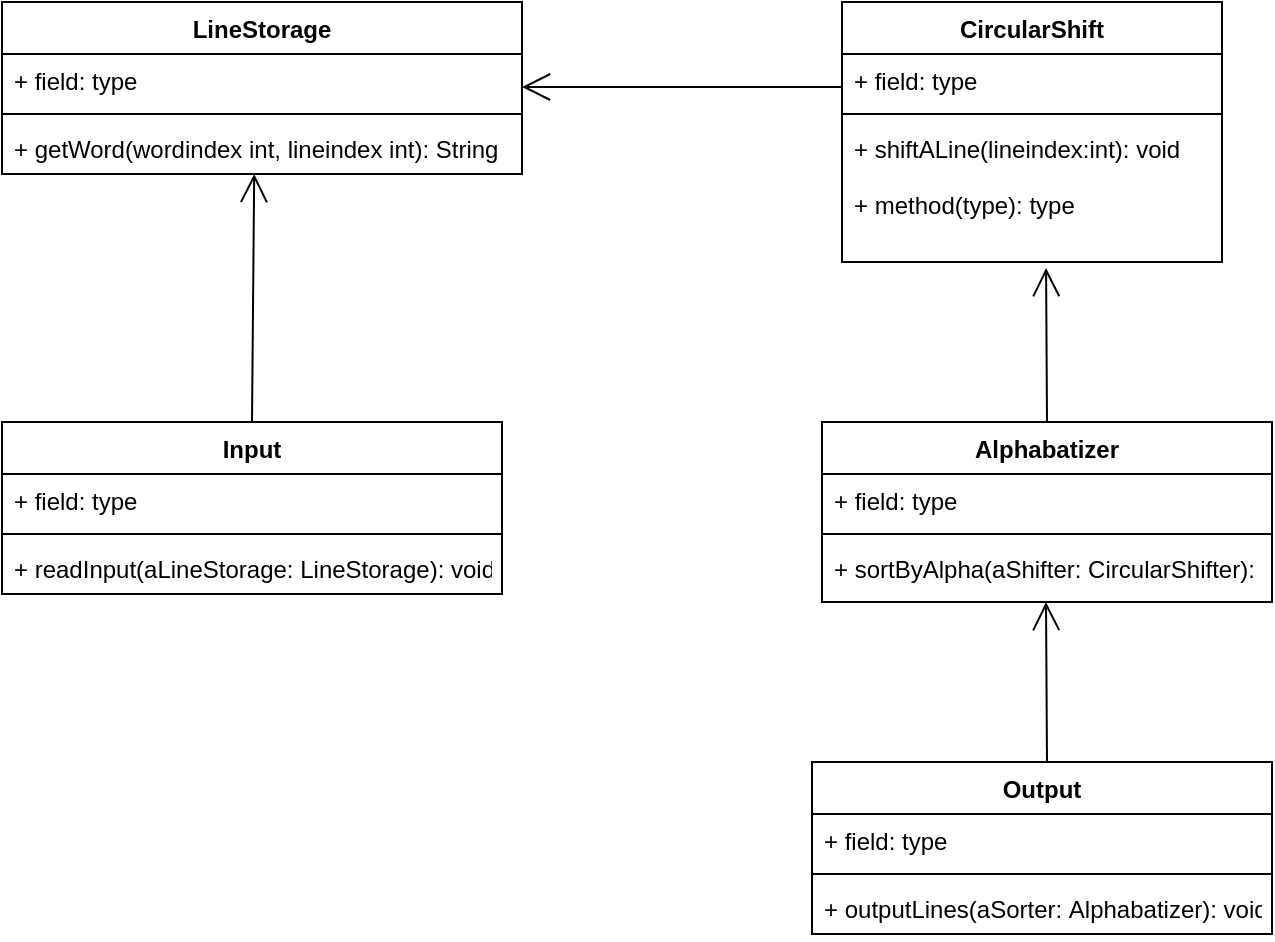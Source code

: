 <mxfile version="14.2.7" type="github">
  <diagram name="Page-1" id="e7e014a7-5840-1c2e-5031-d8a46d1fe8dd">
    <mxGraphModel dx="946" dy="613" grid="1" gridSize="10" guides="1" tooltips="1" connect="1" arrows="1" fold="1" page="1" pageScale="1" pageWidth="1169" pageHeight="826" background="#ffffff" math="0" shadow="0">
      <root>
        <mxCell id="0" />
        <mxCell id="1" parent="0" />
        <mxCell id="MH069joU9sxdx-oKLfro-41" value="LineStorage" style="swimlane;fontStyle=1;align=center;verticalAlign=top;childLayout=stackLayout;horizontal=1;startSize=26;horizontalStack=0;resizeParent=1;resizeParentMax=0;resizeLast=0;collapsible=1;marginBottom=0;" vertex="1" parent="1">
          <mxGeometry x="280" y="200" width="260" height="86" as="geometry" />
        </mxCell>
        <mxCell id="MH069joU9sxdx-oKLfro-42" value="+ field: type" style="text;strokeColor=none;fillColor=none;align=left;verticalAlign=top;spacingLeft=4;spacingRight=4;overflow=hidden;rotatable=0;points=[[0,0.5],[1,0.5]];portConstraint=eastwest;" vertex="1" parent="MH069joU9sxdx-oKLfro-41">
          <mxGeometry y="26" width="260" height="26" as="geometry" />
        </mxCell>
        <mxCell id="MH069joU9sxdx-oKLfro-43" value="" style="line;strokeWidth=1;fillColor=none;align=left;verticalAlign=middle;spacingTop=-1;spacingLeft=3;spacingRight=3;rotatable=0;labelPosition=right;points=[];portConstraint=eastwest;" vertex="1" parent="MH069joU9sxdx-oKLfro-41">
          <mxGeometry y="52" width="260" height="8" as="geometry" />
        </mxCell>
        <mxCell id="MH069joU9sxdx-oKLfro-44" value="+ getWord(wordindex int, lineindex int): String" style="text;strokeColor=none;fillColor=none;align=left;verticalAlign=top;spacingLeft=4;spacingRight=4;overflow=hidden;rotatable=0;points=[[0,0.5],[1,0.5]];portConstraint=eastwest;" vertex="1" parent="MH069joU9sxdx-oKLfro-41">
          <mxGeometry y="60" width="260" height="26" as="geometry" />
        </mxCell>
        <mxCell id="MH069joU9sxdx-oKLfro-45" value="CircularShift" style="swimlane;fontStyle=1;align=center;verticalAlign=top;childLayout=stackLayout;horizontal=1;startSize=26;horizontalStack=0;resizeParent=1;resizeParentMax=0;resizeLast=0;collapsible=1;marginBottom=0;" vertex="1" parent="1">
          <mxGeometry x="700" y="200" width="190" height="130" as="geometry" />
        </mxCell>
        <mxCell id="MH069joU9sxdx-oKLfro-46" value="+ field: type" style="text;strokeColor=none;fillColor=none;align=left;verticalAlign=top;spacingLeft=4;spacingRight=4;overflow=hidden;rotatable=0;points=[[0,0.5],[1,0.5]];portConstraint=eastwest;" vertex="1" parent="MH069joU9sxdx-oKLfro-45">
          <mxGeometry y="26" width="190" height="26" as="geometry" />
        </mxCell>
        <mxCell id="MH069joU9sxdx-oKLfro-47" value="" style="line;strokeWidth=1;fillColor=none;align=left;verticalAlign=middle;spacingTop=-1;spacingLeft=3;spacingRight=3;rotatable=0;labelPosition=right;points=[];portConstraint=eastwest;" vertex="1" parent="MH069joU9sxdx-oKLfro-45">
          <mxGeometry y="52" width="190" height="8" as="geometry" />
        </mxCell>
        <mxCell id="MH069joU9sxdx-oKLfro-48" value="+ shiftALine(lineindex:int): void&#xa;&#xa;+ method(type): type" style="text;strokeColor=none;fillColor=none;align=left;verticalAlign=top;spacingLeft=4;spacingRight=4;overflow=hidden;rotatable=0;points=[[0,0.5],[1,0.5]];portConstraint=eastwest;" vertex="1" parent="MH069joU9sxdx-oKLfro-45">
          <mxGeometry y="60" width="190" height="70" as="geometry" />
        </mxCell>
        <mxCell id="MH069joU9sxdx-oKLfro-49" value="" style="endArrow=open;endFill=1;endSize=12;html=1;" edge="1" parent="1">
          <mxGeometry width="160" relative="1" as="geometry">
            <mxPoint x="700" y="242.5" as="sourcePoint" />
            <mxPoint x="540" y="242.5" as="targetPoint" />
            <Array as="points">
              <mxPoint x="610" y="242.5" />
            </Array>
          </mxGeometry>
        </mxCell>
        <mxCell id="MH069joU9sxdx-oKLfro-50" value="Alphabatizer" style="swimlane;fontStyle=1;align=center;verticalAlign=top;childLayout=stackLayout;horizontal=1;startSize=26;horizontalStack=0;resizeParent=1;resizeParentMax=0;resizeLast=0;collapsible=1;marginBottom=0;" vertex="1" parent="1">
          <mxGeometry x="690" y="410" width="225" height="90" as="geometry" />
        </mxCell>
        <mxCell id="MH069joU9sxdx-oKLfro-51" value="+ field: type" style="text;strokeColor=none;fillColor=none;align=left;verticalAlign=top;spacingLeft=4;spacingRight=4;overflow=hidden;rotatable=0;points=[[0,0.5],[1,0.5]];portConstraint=eastwest;" vertex="1" parent="MH069joU9sxdx-oKLfro-50">
          <mxGeometry y="26" width="225" height="26" as="geometry" />
        </mxCell>
        <mxCell id="MH069joU9sxdx-oKLfro-52" value="" style="line;strokeWidth=1;fillColor=none;align=left;verticalAlign=middle;spacingTop=-1;spacingLeft=3;spacingRight=3;rotatable=0;labelPosition=right;points=[];portConstraint=eastwest;" vertex="1" parent="MH069joU9sxdx-oKLfro-50">
          <mxGeometry y="52" width="225" height="8" as="geometry" />
        </mxCell>
        <mxCell id="MH069joU9sxdx-oKLfro-53" value="+ sortByAlpha(aShifter: CircularShifter):" style="text;strokeColor=none;fillColor=none;align=left;verticalAlign=top;spacingLeft=4;spacingRight=4;overflow=hidden;rotatable=0;points=[[0,0.5],[1,0.5]];portConstraint=eastwest;" vertex="1" parent="MH069joU9sxdx-oKLfro-50">
          <mxGeometry y="60" width="225" height="30" as="geometry" />
        </mxCell>
        <mxCell id="MH069joU9sxdx-oKLfro-54" value="" style="endArrow=open;endFill=1;endSize=12;html=1;exitX=0.5;exitY=0;exitDx=0;exitDy=0;entryX=0.537;entryY=1.043;entryDx=0;entryDy=0;entryPerimeter=0;" edge="1" parent="1" source="MH069joU9sxdx-oKLfro-50" target="MH069joU9sxdx-oKLfro-48">
          <mxGeometry width="160" relative="1" as="geometry">
            <mxPoint x="803" y="330" as="sourcePoint" />
            <mxPoint x="910" y="370" as="targetPoint" />
          </mxGeometry>
        </mxCell>
        <mxCell id="MH069joU9sxdx-oKLfro-55" value="Output" style="swimlane;fontStyle=1;align=center;verticalAlign=top;childLayout=stackLayout;horizontal=1;startSize=26;horizontalStack=0;resizeParent=1;resizeParentMax=0;resizeLast=0;collapsible=1;marginBottom=0;" vertex="1" parent="1">
          <mxGeometry x="685" y="580" width="230" height="86" as="geometry" />
        </mxCell>
        <mxCell id="MH069joU9sxdx-oKLfro-56" value="+ field: type" style="text;strokeColor=none;fillColor=none;align=left;verticalAlign=top;spacingLeft=4;spacingRight=4;overflow=hidden;rotatable=0;points=[[0,0.5],[1,0.5]];portConstraint=eastwest;" vertex="1" parent="MH069joU9sxdx-oKLfro-55">
          <mxGeometry y="26" width="230" height="26" as="geometry" />
        </mxCell>
        <mxCell id="MH069joU9sxdx-oKLfro-57" value="" style="line;strokeWidth=1;fillColor=none;align=left;verticalAlign=middle;spacingTop=-1;spacingLeft=3;spacingRight=3;rotatable=0;labelPosition=right;points=[];portConstraint=eastwest;" vertex="1" parent="MH069joU9sxdx-oKLfro-55">
          <mxGeometry y="52" width="230" height="8" as="geometry" />
        </mxCell>
        <mxCell id="MH069joU9sxdx-oKLfro-58" value="+ outputLines(aSorter: Alphabatizer): void" style="text;strokeColor=none;fillColor=none;align=left;verticalAlign=top;spacingLeft=4;spacingRight=4;overflow=hidden;rotatable=0;points=[[0,0.5],[1,0.5]];portConstraint=eastwest;" vertex="1" parent="MH069joU9sxdx-oKLfro-55">
          <mxGeometry y="60" width="230" height="26" as="geometry" />
        </mxCell>
        <mxCell id="MH069joU9sxdx-oKLfro-59" value="" style="endArrow=open;endFill=1;endSize=12;html=1;" edge="1" parent="1">
          <mxGeometry width="160" relative="1" as="geometry">
            <mxPoint x="802.5" y="580" as="sourcePoint" />
            <mxPoint x="802" y="500" as="targetPoint" />
          </mxGeometry>
        </mxCell>
        <mxCell id="MH069joU9sxdx-oKLfro-60" value="Input" style="swimlane;fontStyle=1;align=center;verticalAlign=top;childLayout=stackLayout;horizontal=1;startSize=26;horizontalStack=0;resizeParent=1;resizeParentMax=0;resizeLast=0;collapsible=1;marginBottom=0;" vertex="1" parent="1">
          <mxGeometry x="280" y="410" width="250" height="86" as="geometry" />
        </mxCell>
        <mxCell id="MH069joU9sxdx-oKLfro-61" value="+ field: type" style="text;strokeColor=none;fillColor=none;align=left;verticalAlign=top;spacingLeft=4;spacingRight=4;overflow=hidden;rotatable=0;points=[[0,0.5],[1,0.5]];portConstraint=eastwest;" vertex="1" parent="MH069joU9sxdx-oKLfro-60">
          <mxGeometry y="26" width="250" height="26" as="geometry" />
        </mxCell>
        <mxCell id="MH069joU9sxdx-oKLfro-62" value="" style="line;strokeWidth=1;fillColor=none;align=left;verticalAlign=middle;spacingTop=-1;spacingLeft=3;spacingRight=3;rotatable=0;labelPosition=right;points=[];portConstraint=eastwest;" vertex="1" parent="MH069joU9sxdx-oKLfro-60">
          <mxGeometry y="52" width="250" height="8" as="geometry" />
        </mxCell>
        <mxCell id="MH069joU9sxdx-oKLfro-63" value="+ readInput(aLineStorage: LineStorage): void" style="text;strokeColor=none;fillColor=none;align=left;verticalAlign=top;spacingLeft=4;spacingRight=4;overflow=hidden;rotatable=0;points=[[0,0.5],[1,0.5]];portConstraint=eastwest;" vertex="1" parent="MH069joU9sxdx-oKLfro-60">
          <mxGeometry y="60" width="250" height="26" as="geometry" />
        </mxCell>
        <mxCell id="MH069joU9sxdx-oKLfro-64" value="" style="endArrow=open;endFill=1;endSize=12;html=1;entryX=0.485;entryY=1;entryDx=0;entryDy=0;entryPerimeter=0;exitX=0.5;exitY=0;exitDx=0;exitDy=0;" edge="1" parent="1" source="MH069joU9sxdx-oKLfro-60" target="MH069joU9sxdx-oKLfro-44">
          <mxGeometry width="160" relative="1" as="geometry">
            <mxPoint x="420" y="330" as="sourcePoint" />
            <mxPoint x="419.5" y="440" as="targetPoint" />
          </mxGeometry>
        </mxCell>
      </root>
    </mxGraphModel>
  </diagram>
</mxfile>
